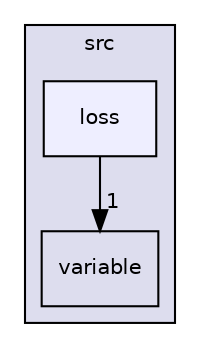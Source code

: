 digraph "/home/runner/work/TinyNeuralNetwork/TinyNeuralNetwork/src/loss" {
  compound=true
  node [ fontsize="10", fontname="Helvetica"];
  edge [ labelfontsize="10", labelfontname="Helvetica"];
  subgraph clusterdir_68267d1309a1af8e8297ef4c3efbcdba {
    graph [ bgcolor="#ddddee", pencolor="black", label="src" fontname="Helvetica", fontsize="10", URL="dir_68267d1309a1af8e8297ef4c3efbcdba.html"]
  dir_dd920bd76ff7422f03265981cd757b41 [shape=box label="variable" URL="dir_dd920bd76ff7422f03265981cd757b41.html"];
  dir_f372b5d0e0b042a6c6b947f9ebe48d59 [shape=box, label="loss", style="filled", fillcolor="#eeeeff", pencolor="black", URL="dir_f372b5d0e0b042a6c6b947f9ebe48d59.html"];
  }
  dir_f372b5d0e0b042a6c6b947f9ebe48d59->dir_dd920bd76ff7422f03265981cd757b41 [headlabel="1", labeldistance=1.5 headhref="dir_000002_000005.html"];
}
